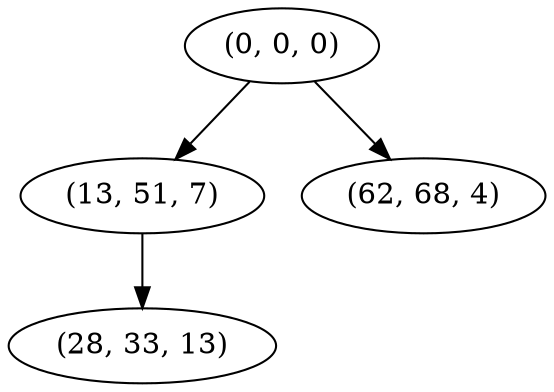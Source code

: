 digraph tree {
    "(0, 0, 0)";
    "(13, 51, 7)";
    "(28, 33, 13)";
    "(62, 68, 4)";
    "(0, 0, 0)" -> "(13, 51, 7)";
    "(0, 0, 0)" -> "(62, 68, 4)";
    "(13, 51, 7)" -> "(28, 33, 13)";
}
